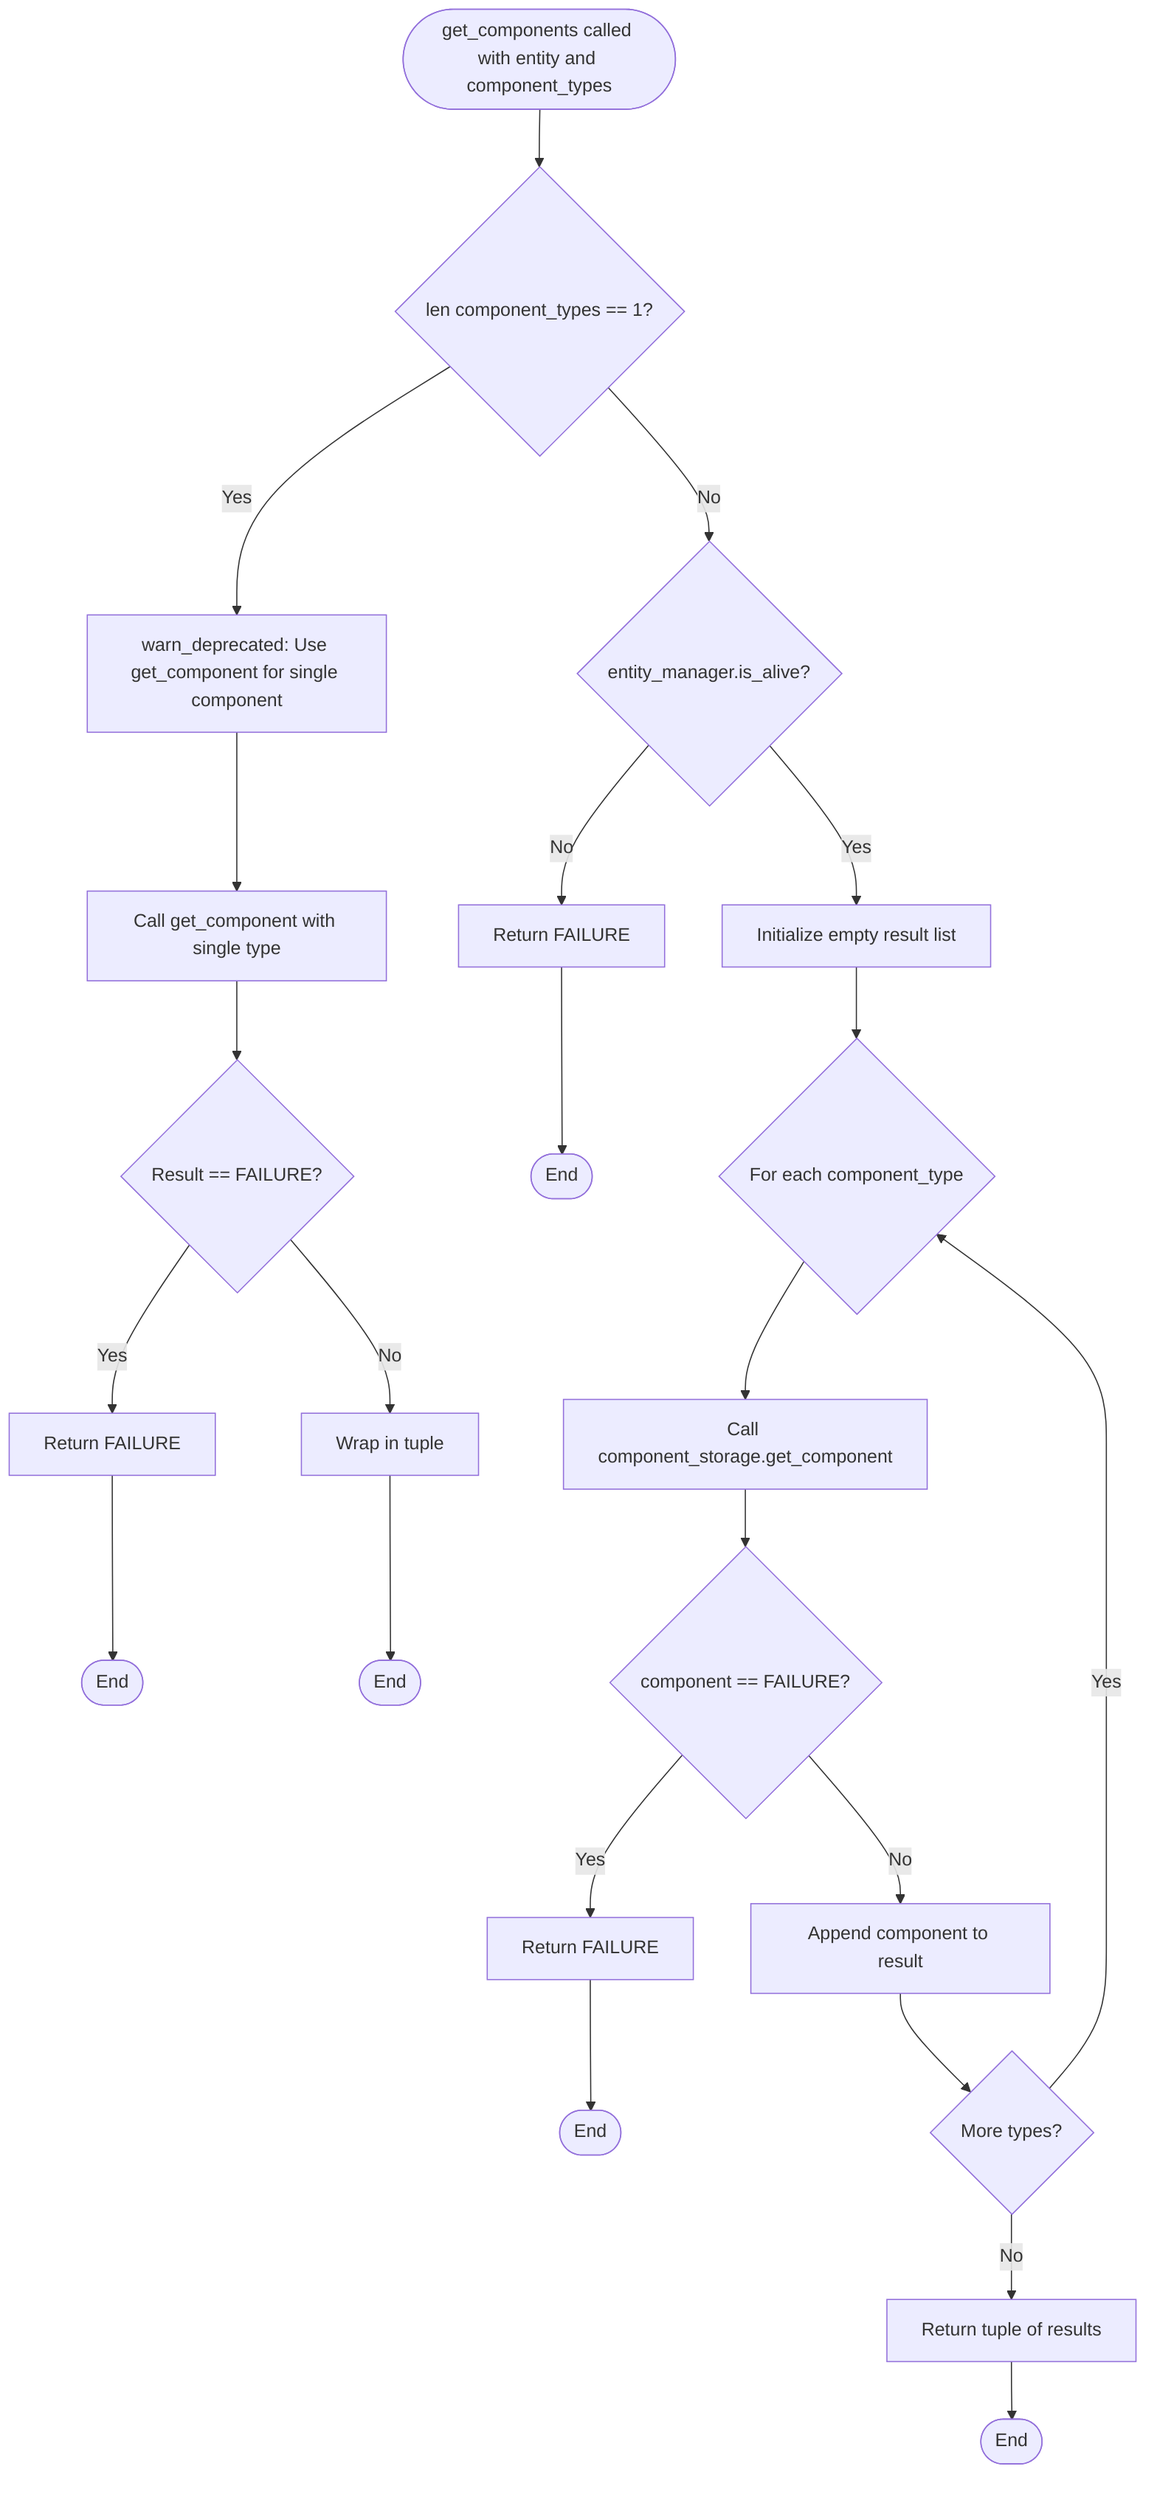 flowchart TD
    Start([get_components called with entity and component_types]) --> CheckSingle{len component_types == 1?}
    
    CheckSingle -->|Yes| WarnDeprecated[warn_deprecated: Use get_component for single component]
    CheckSingle -->|No| CheckAlive{entity_manager.is_alive?}
    
    WarnDeprecated --> CallSingle[Call get_component with single type]
    CallSingle --> CheckSingleResult{Result == FAILURE?}
    CheckSingleResult -->|Yes| ReturnFailure1[Return FAILURE]
    CheckSingleResult -->|No| WrapTuple[Wrap in tuple]
    WrapTuple --> End1([End])
    ReturnFailure1 --> End2([End])
    
    CheckAlive -->|No| ReturnFailure2[Return FAILURE]
    CheckAlive -->|Yes| InitResult[Initialize empty result list]
    
    InitResult --> ForEachType{For each component_type}
    
    ForEachType --> GetComponent[Call component_storage.get_component]
    GetComponent --> CheckResult{component == FAILURE?}
    
    CheckResult -->|Yes| ReturnFailure3[Return FAILURE]
    CheckResult -->|No| AppendResult[Append component to result]
    
    AppendResult --> MoreTypes{More types?}
    MoreTypes -->|Yes| ForEachType
    MoreTypes -->|No| ReturnTuple[Return tuple of results]
    
    ReturnFailure2 --> End3([End])
    ReturnFailure3 --> End4([End])
    ReturnTuple --> End5([End])